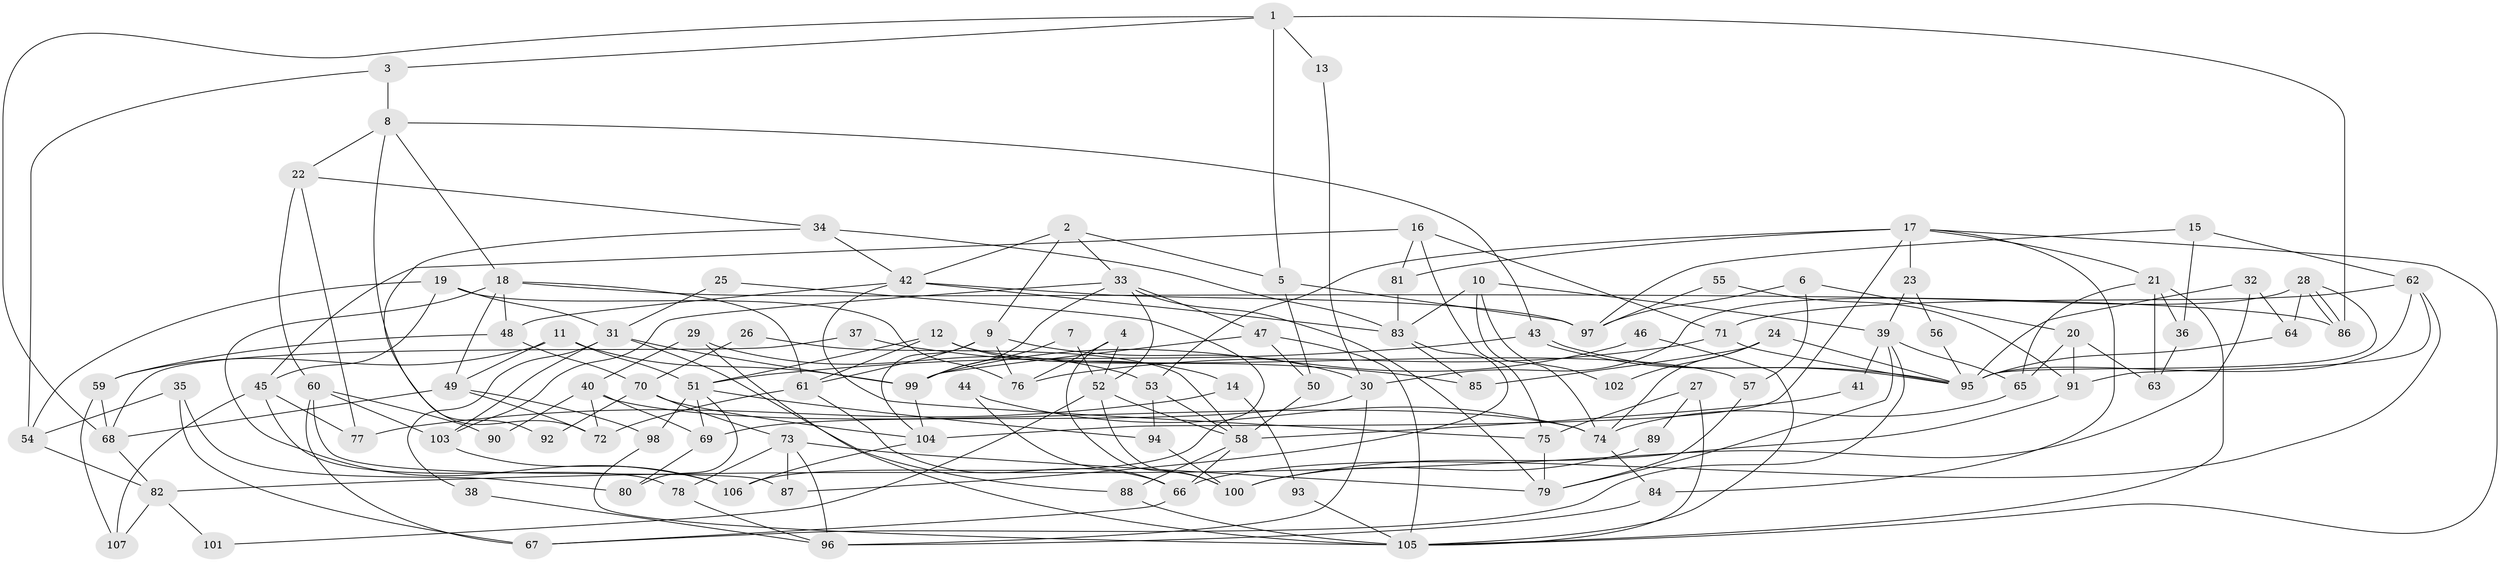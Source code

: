 // Generated by graph-tools (version 1.1) at 2025/14/03/09/25 04:14:57]
// undirected, 107 vertices, 214 edges
graph export_dot {
graph [start="1"]
  node [color=gray90,style=filled];
  1;
  2;
  3;
  4;
  5;
  6;
  7;
  8;
  9;
  10;
  11;
  12;
  13;
  14;
  15;
  16;
  17;
  18;
  19;
  20;
  21;
  22;
  23;
  24;
  25;
  26;
  27;
  28;
  29;
  30;
  31;
  32;
  33;
  34;
  35;
  36;
  37;
  38;
  39;
  40;
  41;
  42;
  43;
  44;
  45;
  46;
  47;
  48;
  49;
  50;
  51;
  52;
  53;
  54;
  55;
  56;
  57;
  58;
  59;
  60;
  61;
  62;
  63;
  64;
  65;
  66;
  67;
  68;
  69;
  70;
  71;
  72;
  73;
  74;
  75;
  76;
  77;
  78;
  79;
  80;
  81;
  82;
  83;
  84;
  85;
  86;
  87;
  88;
  89;
  90;
  91;
  92;
  93;
  94;
  95;
  96;
  97;
  98;
  99;
  100;
  101;
  102;
  103;
  104;
  105;
  106;
  107;
  1 -- 5;
  1 -- 86;
  1 -- 3;
  1 -- 13;
  1 -- 68;
  2 -- 9;
  2 -- 33;
  2 -- 5;
  2 -- 42;
  3 -- 8;
  3 -- 54;
  4 -- 100;
  4 -- 52;
  4 -- 76;
  5 -- 50;
  5 -- 97;
  6 -- 97;
  6 -- 20;
  6 -- 57;
  7 -- 52;
  7 -- 99;
  8 -- 18;
  8 -- 43;
  8 -- 22;
  8 -- 72;
  9 -- 61;
  9 -- 76;
  9 -- 30;
  9 -- 104;
  10 -- 83;
  10 -- 74;
  10 -- 39;
  10 -- 102;
  11 -- 99;
  11 -- 59;
  11 -- 49;
  11 -- 51;
  12 -- 51;
  12 -- 61;
  12 -- 14;
  12 -- 57;
  13 -- 30;
  14 -- 77;
  14 -- 93;
  15 -- 97;
  15 -- 62;
  15 -- 36;
  16 -- 71;
  16 -- 45;
  16 -- 75;
  16 -- 81;
  17 -- 84;
  17 -- 104;
  17 -- 21;
  17 -- 23;
  17 -- 53;
  17 -- 81;
  17 -- 105;
  18 -- 48;
  18 -- 49;
  18 -- 61;
  18 -- 86;
  18 -- 106;
  19 -- 54;
  19 -- 45;
  19 -- 31;
  19 -- 76;
  20 -- 91;
  20 -- 63;
  20 -- 65;
  21 -- 105;
  21 -- 36;
  21 -- 63;
  21 -- 65;
  22 -- 34;
  22 -- 60;
  22 -- 77;
  23 -- 39;
  23 -- 56;
  24 -- 95;
  24 -- 74;
  24 -- 85;
  24 -- 102;
  25 -- 106;
  25 -- 31;
  26 -- 58;
  26 -- 70;
  27 -- 105;
  27 -- 75;
  27 -- 89;
  28 -- 86;
  28 -- 86;
  28 -- 95;
  28 -- 30;
  28 -- 64;
  29 -- 40;
  29 -- 105;
  29 -- 53;
  30 -- 69;
  30 -- 96;
  31 -- 99;
  31 -- 38;
  31 -- 88;
  31 -- 103;
  32 -- 95;
  32 -- 82;
  32 -- 64;
  33 -- 99;
  33 -- 79;
  33 -- 47;
  33 -- 52;
  33 -- 103;
  34 -- 42;
  34 -- 83;
  34 -- 92;
  35 -- 67;
  35 -- 80;
  35 -- 54;
  36 -- 63;
  37 -- 68;
  37 -- 85;
  38 -- 96;
  39 -- 65;
  39 -- 41;
  39 -- 67;
  39 -- 79;
  40 -- 69;
  40 -- 72;
  40 -- 74;
  40 -- 90;
  41 -- 58;
  42 -- 75;
  42 -- 48;
  42 -- 83;
  42 -- 97;
  43 -- 51;
  43 -- 95;
  43 -- 95;
  44 -- 74;
  44 -- 66;
  45 -- 78;
  45 -- 107;
  45 -- 77;
  46 -- 99;
  46 -- 105;
  47 -- 105;
  47 -- 50;
  47 -- 99;
  48 -- 70;
  48 -- 59;
  49 -- 72;
  49 -- 68;
  49 -- 98;
  50 -- 58;
  51 -- 98;
  51 -- 69;
  51 -- 80;
  51 -- 94;
  52 -- 58;
  52 -- 100;
  52 -- 101;
  53 -- 58;
  53 -- 94;
  54 -- 82;
  55 -- 91;
  55 -- 97;
  56 -- 95;
  57 -- 79;
  58 -- 66;
  58 -- 88;
  59 -- 68;
  59 -- 107;
  60 -- 103;
  60 -- 67;
  60 -- 87;
  60 -- 90;
  61 -- 66;
  61 -- 72;
  62 -- 95;
  62 -- 71;
  62 -- 66;
  62 -- 91;
  64 -- 95;
  65 -- 74;
  66 -- 67;
  68 -- 82;
  69 -- 80;
  70 -- 73;
  70 -- 104;
  70 -- 92;
  71 -- 95;
  71 -- 76;
  73 -- 87;
  73 -- 79;
  73 -- 78;
  73 -- 96;
  74 -- 84;
  75 -- 79;
  78 -- 96;
  81 -- 83;
  82 -- 101;
  82 -- 107;
  83 -- 85;
  83 -- 87;
  84 -- 96;
  88 -- 105;
  89 -- 100;
  91 -- 100;
  93 -- 105;
  94 -- 100;
  98 -- 105;
  99 -- 104;
  103 -- 106;
  104 -- 106;
}
